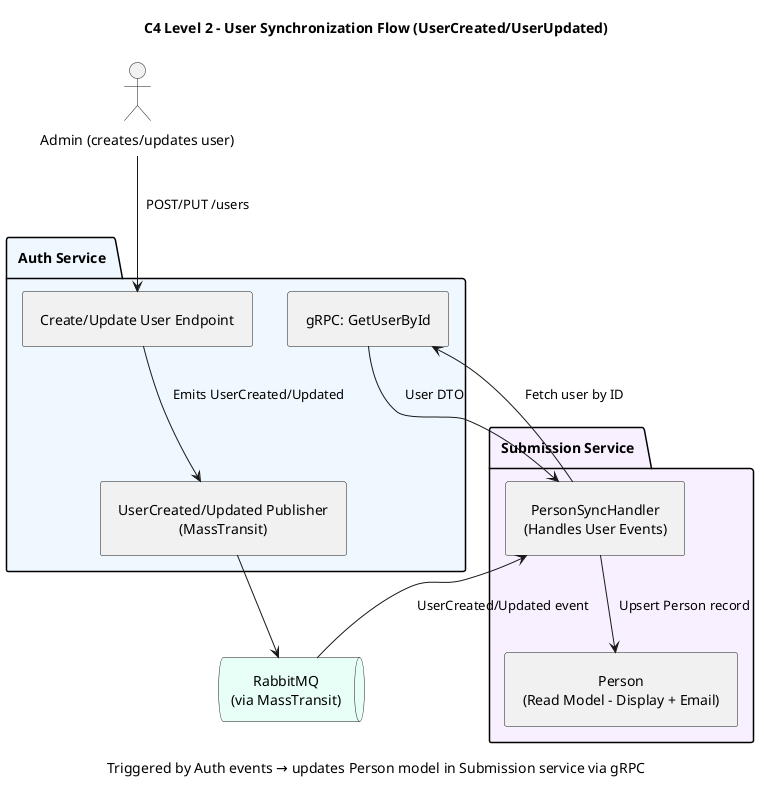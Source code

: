 @startuml UserSyncFlow_C4_Level2

skinparam componentStyle rectangle
skinparam defaultTextAlignment center
skinparam shadowing false
skinparam padding 8
'skinparam linetype ortho

title C4 Level 2 – User Synchronization Flow (UserCreated/UserUpdated)
caption Triggered by Auth events → updates Person model in Submission service via gRPC

actor "Admin (creates/updates user)" as Admin

package "Auth Service" #F0F8FF {
  [Create/Update User Endpoint] as SaveUser
  [UserCreated/Updated Publisher\n(MassTransit)] as EventPub
  [gRPC: GetUserById] as GRPC
}

package "Submission Service" #F9F0FF {
  [PersonSyncHandler\n(Handles User Events)] as SyncHandler
  [Person\n(Read Model – Display + Email)] as Person
}

queue "RabbitMQ\n(via MassTransit)" as MQ #E8FFF8

' Flow
Admin --> SaveUser : POST/PUT /users

SaveUser --> EventPub : Emits UserCreated/Updated
EventPub --> MQ

MQ --> SyncHandler : UserCreated/Updated event

SyncHandler --> GRPC : Fetch user by ID
GRPC --> SyncHandler : User DTO

SyncHandler --> Person : Upsert Person record

@enduml
